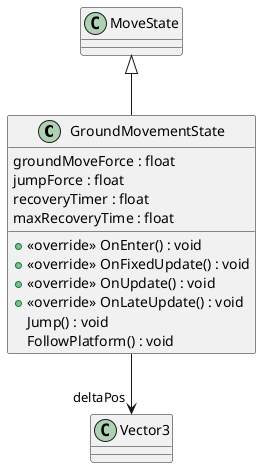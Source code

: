 @startuml
class GroundMovementState {
    groundMoveForce : float
    jumpForce : float
    recoveryTimer : float
    maxRecoveryTime : float
    + <<override>> OnEnter() : void
    + <<override>> OnFixedUpdate() : void
    + <<override>> OnUpdate() : void
    + <<override>> OnLateUpdate() : void
    Jump() : void
    FollowPlatform() : void
}
MoveState <|-- GroundMovementState
GroundMovementState --> "deltaPos" Vector3
@enduml

